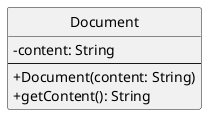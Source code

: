 @startuml
skinparam classAttributeIconSize 0
hide circle

class Document {
  -content: String
  --
  +Document(content: String)
  +getContent(): String
}

@enduml